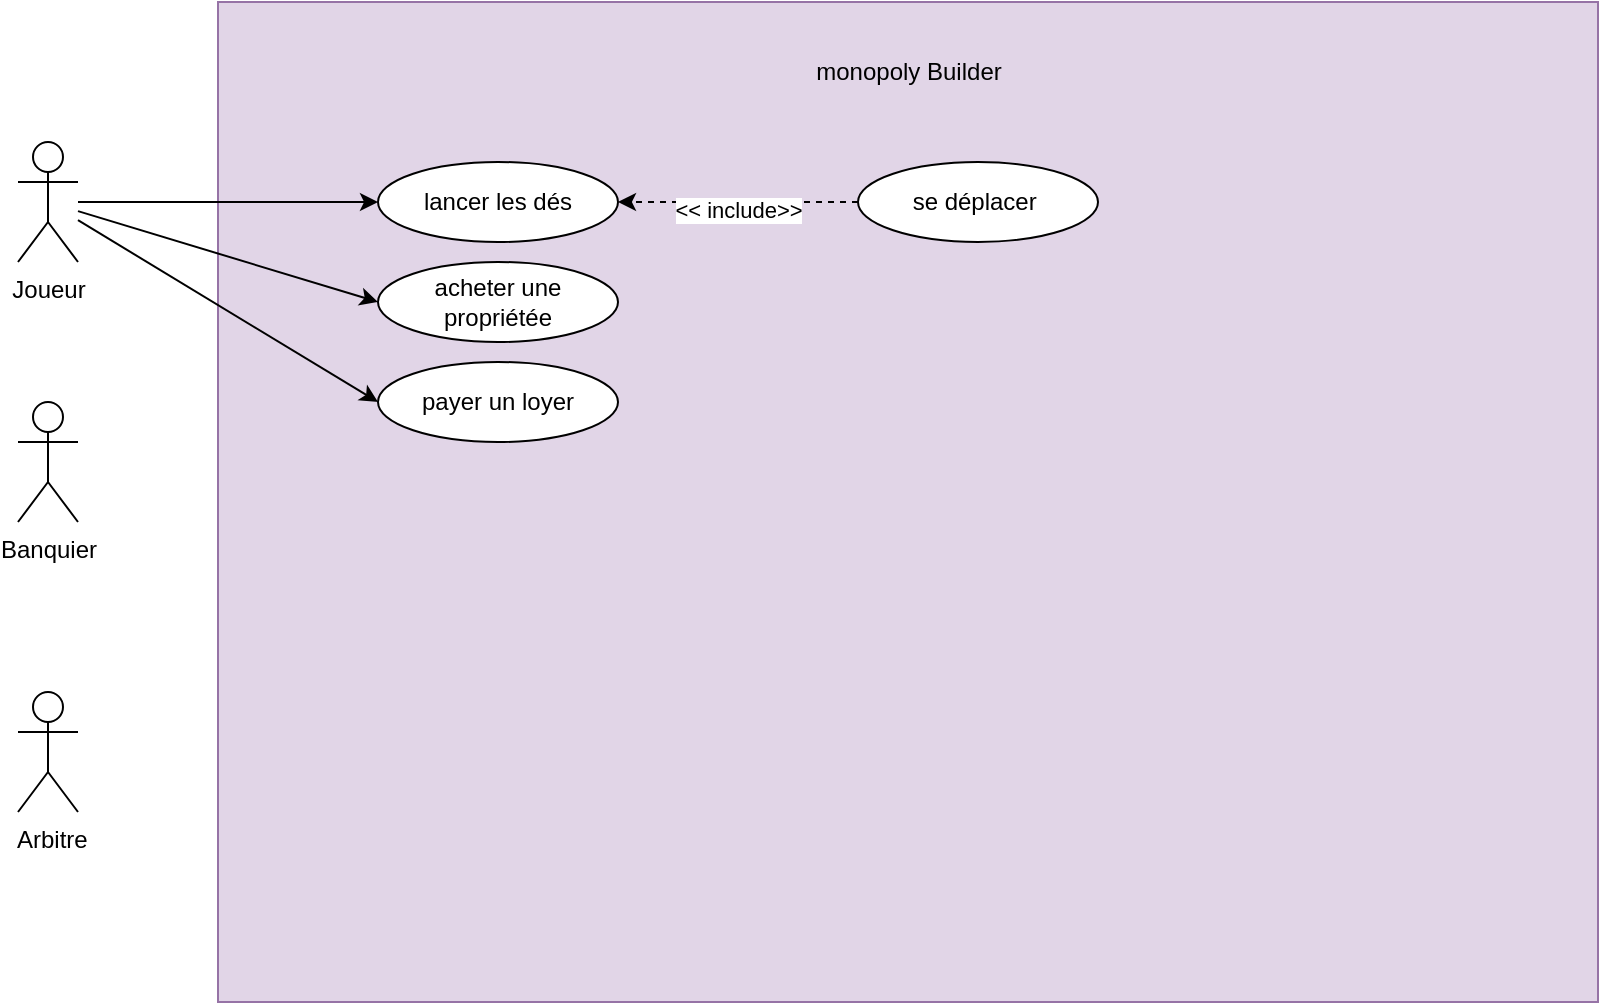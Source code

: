 <mxfile version="22.0.2" type="device">
  <diagram name="Page-1" id="bxNONvTWKdA4XL9HC_S2">
    <mxGraphModel dx="1050" dy="621" grid="1" gridSize="10" guides="1" tooltips="1" connect="1" arrows="1" fold="1" page="1" pageScale="1" pageWidth="827" pageHeight="1169" math="0" shadow="0">
      <root>
        <mxCell id="0" />
        <mxCell id="1" parent="0" />
        <mxCell id="BAmfd-i1aofXb4B-2ibq-5" value="" style="rounded=0;whiteSpace=wrap;html=1;fillColor=#e1d5e7;strokeColor=#9673a6;" vertex="1" parent="1">
          <mxGeometry x="250" y="180" width="690" height="500" as="geometry" />
        </mxCell>
        <mxCell id="BAmfd-i1aofXb4B-2ibq-12" style="rounded=0;orthogonalLoop=1;jettySize=auto;html=1;entryX=0;entryY=0.5;entryDx=0;entryDy=0;" edge="1" parent="1" source="BAmfd-i1aofXb4B-2ibq-1" target="BAmfd-i1aofXb4B-2ibq-7">
          <mxGeometry relative="1" as="geometry" />
        </mxCell>
        <mxCell id="BAmfd-i1aofXb4B-2ibq-13" style="rounded=0;orthogonalLoop=1;jettySize=auto;html=1;entryX=0;entryY=0.5;entryDx=0;entryDy=0;" edge="1" parent="1" source="BAmfd-i1aofXb4B-2ibq-1" target="BAmfd-i1aofXb4B-2ibq-11">
          <mxGeometry relative="1" as="geometry" />
        </mxCell>
        <mxCell id="BAmfd-i1aofXb4B-2ibq-15" style="rounded=0;orthogonalLoop=1;jettySize=auto;html=1;entryX=0;entryY=0.5;entryDx=0;entryDy=0;" edge="1" parent="1" source="BAmfd-i1aofXb4B-2ibq-1" target="BAmfd-i1aofXb4B-2ibq-14">
          <mxGeometry relative="1" as="geometry" />
        </mxCell>
        <mxCell id="BAmfd-i1aofXb4B-2ibq-1" value="Joueur" style="shape=umlActor;verticalLabelPosition=bottom;verticalAlign=top;html=1;outlineConnect=0;" vertex="1" parent="1">
          <mxGeometry x="150" y="250" width="30" height="60" as="geometry" />
        </mxCell>
        <mxCell id="BAmfd-i1aofXb4B-2ibq-2" value="Banquier" style="shape=umlActor;verticalLabelPosition=bottom;verticalAlign=top;html=1;outlineConnect=0;" vertex="1" parent="1">
          <mxGeometry x="150" y="380" width="30" height="60" as="geometry" />
        </mxCell>
        <mxCell id="BAmfd-i1aofXb4B-2ibq-4" value="&amp;nbsp;Arbitre" style="shape=umlActor;verticalLabelPosition=bottom;verticalAlign=top;html=1;outlineConnect=0;" vertex="1" parent="1">
          <mxGeometry x="150" y="525" width="30" height="60" as="geometry" />
        </mxCell>
        <mxCell id="BAmfd-i1aofXb4B-2ibq-6" value="monopoly Builder" style="text;html=1;strokeColor=none;fillColor=none;align=center;verticalAlign=middle;whiteSpace=wrap;rounded=0;" vertex="1" parent="1">
          <mxGeometry x="522.5" y="200" width="145" height="30" as="geometry" />
        </mxCell>
        <mxCell id="BAmfd-i1aofXb4B-2ibq-7" value="lancer les dés" style="ellipse;whiteSpace=wrap;html=1;" vertex="1" parent="1">
          <mxGeometry x="330" y="260" width="120" height="40" as="geometry" />
        </mxCell>
        <mxCell id="BAmfd-i1aofXb4B-2ibq-9" style="rounded=0;orthogonalLoop=1;jettySize=auto;html=1;dashed=1;" edge="1" parent="1" source="BAmfd-i1aofXb4B-2ibq-8" target="BAmfd-i1aofXb4B-2ibq-7">
          <mxGeometry relative="1" as="geometry" />
        </mxCell>
        <mxCell id="BAmfd-i1aofXb4B-2ibq-10" value="&amp;lt;&amp;lt; include&amp;gt;&amp;gt;" style="edgeLabel;html=1;align=center;verticalAlign=middle;resizable=0;points=[];" vertex="1" connectable="0" parent="BAmfd-i1aofXb4B-2ibq-9">
          <mxGeometry x="0.006" y="4" relative="1" as="geometry">
            <mxPoint as="offset" />
          </mxGeometry>
        </mxCell>
        <mxCell id="BAmfd-i1aofXb4B-2ibq-8" value="se déplacer&amp;nbsp;" style="ellipse;whiteSpace=wrap;html=1;" vertex="1" parent="1">
          <mxGeometry x="570" y="260" width="120" height="40" as="geometry" />
        </mxCell>
        <mxCell id="BAmfd-i1aofXb4B-2ibq-11" value="acheter une propriétée" style="ellipse;whiteSpace=wrap;html=1;" vertex="1" parent="1">
          <mxGeometry x="330" y="310" width="120" height="40" as="geometry" />
        </mxCell>
        <mxCell id="BAmfd-i1aofXb4B-2ibq-14" value="payer un loyer" style="ellipse;whiteSpace=wrap;html=1;" vertex="1" parent="1">
          <mxGeometry x="330" y="360" width="120" height="40" as="geometry" />
        </mxCell>
      </root>
    </mxGraphModel>
  </diagram>
</mxfile>
